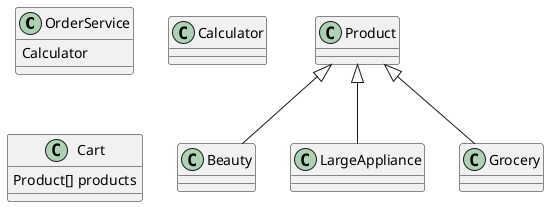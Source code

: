 @startuml
'https://plantuml.com/class-diagram

class OrderService{
    Calculator
}
class Calculator
class Cart{
    Product[] products
}

class Product
class Beauty extends Product
class LargeAppliance extends Product
class Grocery extends Product
@enduml